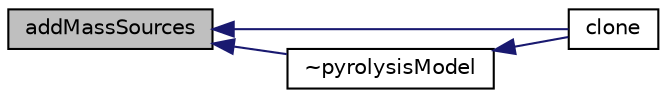 digraph "addMassSources"
{
  bgcolor="transparent";
  edge [fontname="Helvetica",fontsize="10",labelfontname="Helvetica",labelfontsize="10"];
  node [fontname="Helvetica",fontsize="10",shape=record];
  rankdir="LR";
  Node1135 [label="addMassSources",height=0.2,width=0.4,color="black", fillcolor="grey75", style="filled", fontcolor="black"];
  Node1135 -> Node1136 [dir="back",color="midnightblue",fontsize="10",style="solid",fontname="Helvetica"];
  Node1136 [label="clone",height=0.2,width=0.4,color="black",URL="$a30045.html#a7298bb50f4f395a0e07fd4303184c465",tooltip="Return clone. "];
  Node1135 -> Node1137 [dir="back",color="midnightblue",fontsize="10",style="solid",fontname="Helvetica"];
  Node1137 [label="~pyrolysisModel",height=0.2,width=0.4,color="black",URL="$a30045.html#a334f44cdab606018bba72b29f312c570",tooltip="Destructor. "];
  Node1137 -> Node1136 [dir="back",color="midnightblue",fontsize="10",style="solid",fontname="Helvetica"];
}
